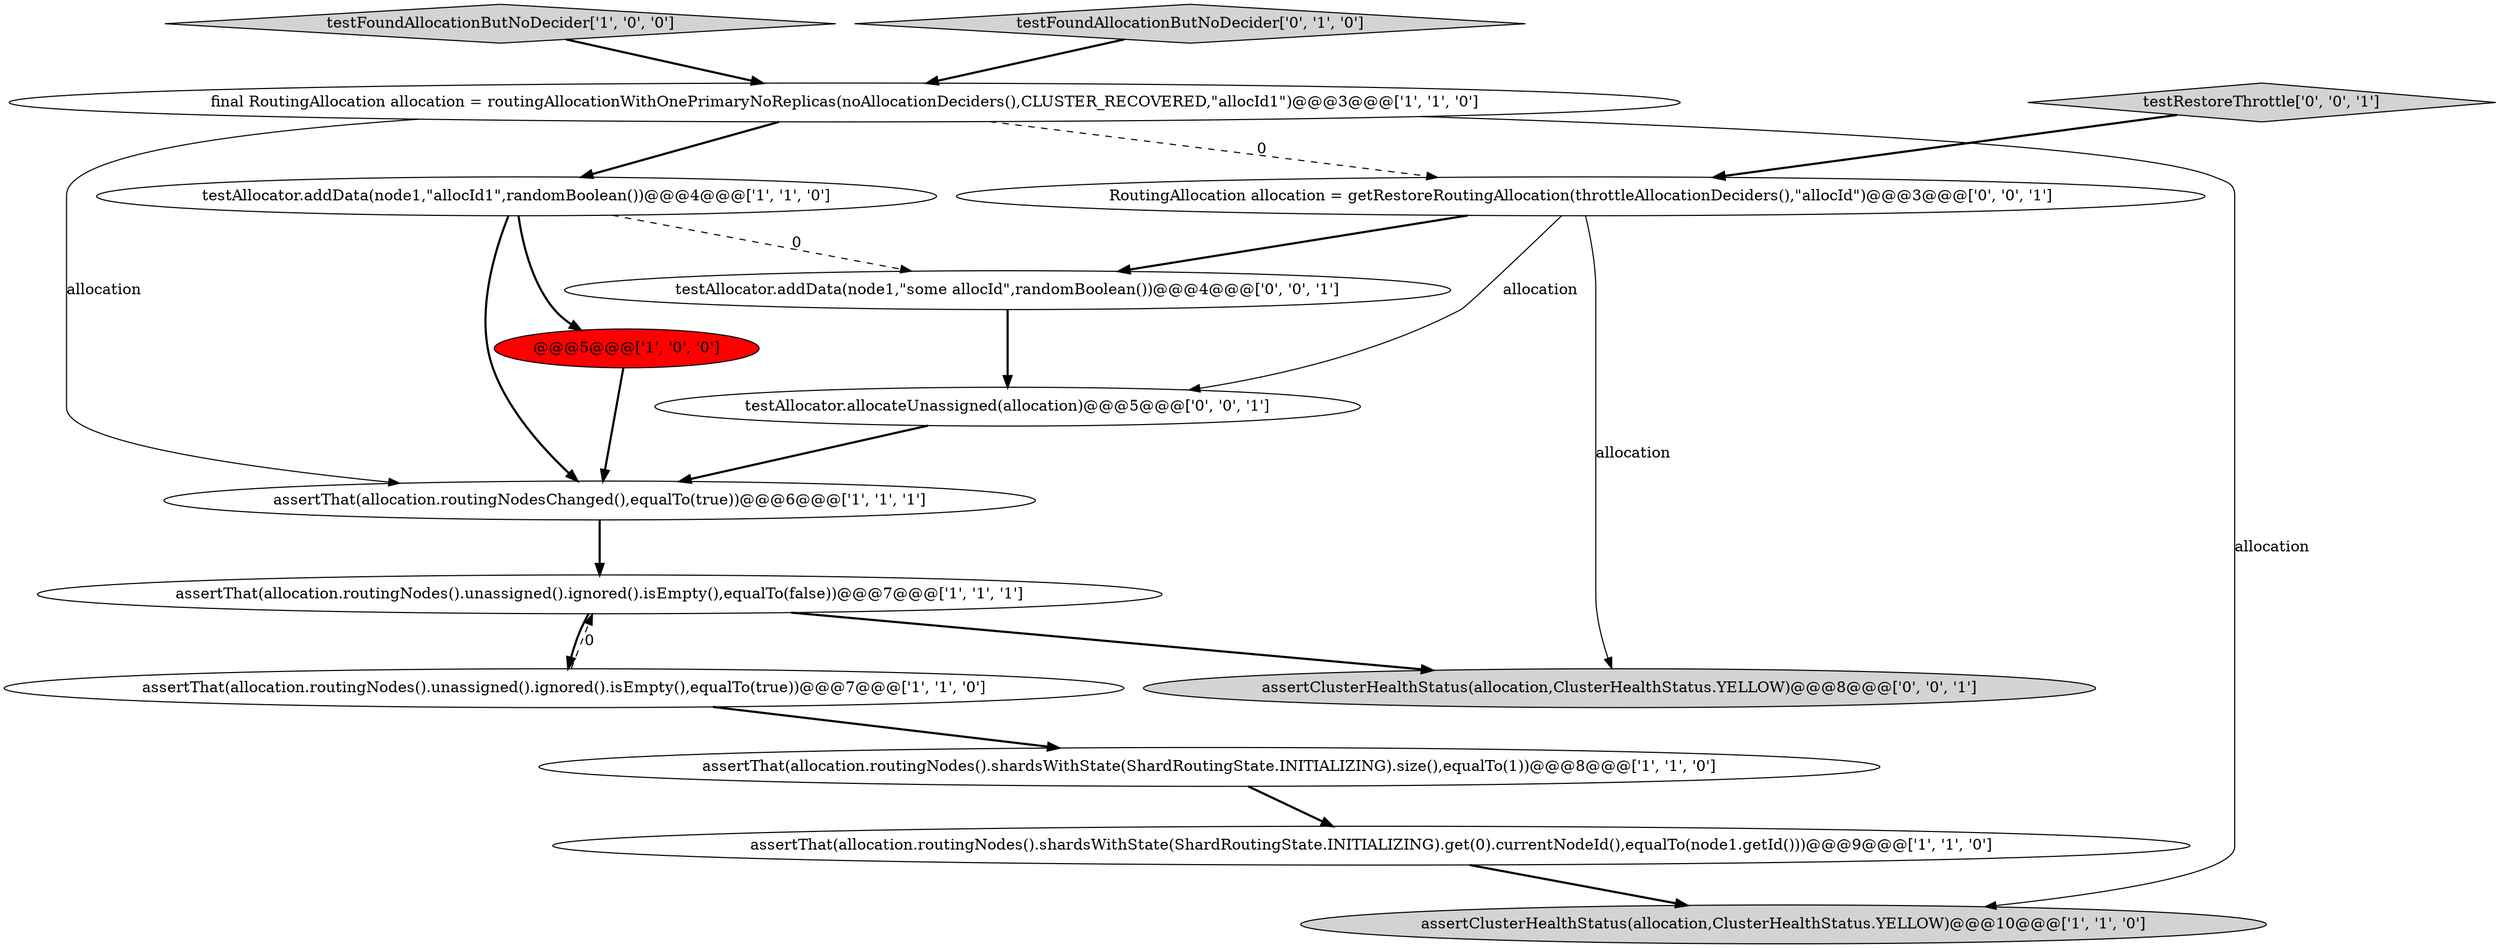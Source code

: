 digraph {
7 [style = filled, label = "assertThat(allocation.routingNodes().unassigned().ignored().isEmpty(),equalTo(false))@@@7@@@['1', '1', '1']", fillcolor = white, shape = ellipse image = "AAA0AAABBB1BBB"];
8 [style = filled, label = "assertThat(allocation.routingNodes().shardsWithState(ShardRoutingState.INITIALIZING).get(0).currentNodeId(),equalTo(node1.getId()))@@@9@@@['1', '1', '0']", fillcolor = white, shape = ellipse image = "AAA0AAABBB1BBB"];
9 [style = filled, label = "final RoutingAllocation allocation = routingAllocationWithOnePrimaryNoReplicas(noAllocationDeciders(),CLUSTER_RECOVERED,\"allocId1\")@@@3@@@['1', '1', '0']", fillcolor = white, shape = ellipse image = "AAA0AAABBB1BBB"];
14 [style = filled, label = "assertClusterHealthStatus(allocation,ClusterHealthStatus.YELLOW)@@@8@@@['0', '0', '1']", fillcolor = lightgray, shape = ellipse image = "AAA0AAABBB3BBB"];
15 [style = filled, label = "testRestoreThrottle['0', '0', '1']", fillcolor = lightgray, shape = diamond image = "AAA0AAABBB3BBB"];
0 [style = filled, label = "assertClusterHealthStatus(allocation,ClusterHealthStatus.YELLOW)@@@10@@@['1', '1', '0']", fillcolor = lightgray, shape = ellipse image = "AAA0AAABBB1BBB"];
3 [style = filled, label = "testFoundAllocationButNoDecider['1', '0', '0']", fillcolor = lightgray, shape = diamond image = "AAA0AAABBB1BBB"];
6 [style = filled, label = "assertThat(allocation.routingNodesChanged(),equalTo(true))@@@6@@@['1', '1', '1']", fillcolor = white, shape = ellipse image = "AAA0AAABBB1BBB"];
11 [style = filled, label = "testAllocator.addData(node1,\"some allocId\",randomBoolean())@@@4@@@['0', '0', '1']", fillcolor = white, shape = ellipse image = "AAA0AAABBB3BBB"];
12 [style = filled, label = "RoutingAllocation allocation = getRestoreRoutingAllocation(throttleAllocationDeciders(),\"allocId\")@@@3@@@['0', '0', '1']", fillcolor = white, shape = ellipse image = "AAA0AAABBB3BBB"];
2 [style = filled, label = "testAllocator.addData(node1,\"allocId1\",randomBoolean())@@@4@@@['1', '1', '0']", fillcolor = white, shape = ellipse image = "AAA0AAABBB1BBB"];
1 [style = filled, label = "@@@5@@@['1', '0', '0']", fillcolor = red, shape = ellipse image = "AAA1AAABBB1BBB"];
5 [style = filled, label = "assertThat(allocation.routingNodes().shardsWithState(ShardRoutingState.INITIALIZING).size(),equalTo(1))@@@8@@@['1', '1', '0']", fillcolor = white, shape = ellipse image = "AAA0AAABBB1BBB"];
13 [style = filled, label = "testAllocator.allocateUnassigned(allocation)@@@5@@@['0', '0', '1']", fillcolor = white, shape = ellipse image = "AAA0AAABBB3BBB"];
10 [style = filled, label = "testFoundAllocationButNoDecider['0', '1', '0']", fillcolor = lightgray, shape = diamond image = "AAA0AAABBB2BBB"];
4 [style = filled, label = "assertThat(allocation.routingNodes().unassigned().ignored().isEmpty(),equalTo(true))@@@7@@@['1', '1', '0']", fillcolor = white, shape = ellipse image = "AAA0AAABBB1BBB"];
5->8 [style = bold, label=""];
12->14 [style = solid, label="allocation"];
9->2 [style = bold, label=""];
2->6 [style = bold, label=""];
2->1 [style = bold, label=""];
12->11 [style = bold, label=""];
7->4 [style = bold, label=""];
9->0 [style = solid, label="allocation"];
7->14 [style = bold, label=""];
8->0 [style = bold, label=""];
3->9 [style = bold, label=""];
1->6 [style = bold, label=""];
4->7 [style = dashed, label="0"];
12->13 [style = solid, label="allocation"];
11->13 [style = bold, label=""];
2->11 [style = dashed, label="0"];
10->9 [style = bold, label=""];
15->12 [style = bold, label=""];
9->12 [style = dashed, label="0"];
13->6 [style = bold, label=""];
6->7 [style = bold, label=""];
4->5 [style = bold, label=""];
9->6 [style = solid, label="allocation"];
}
